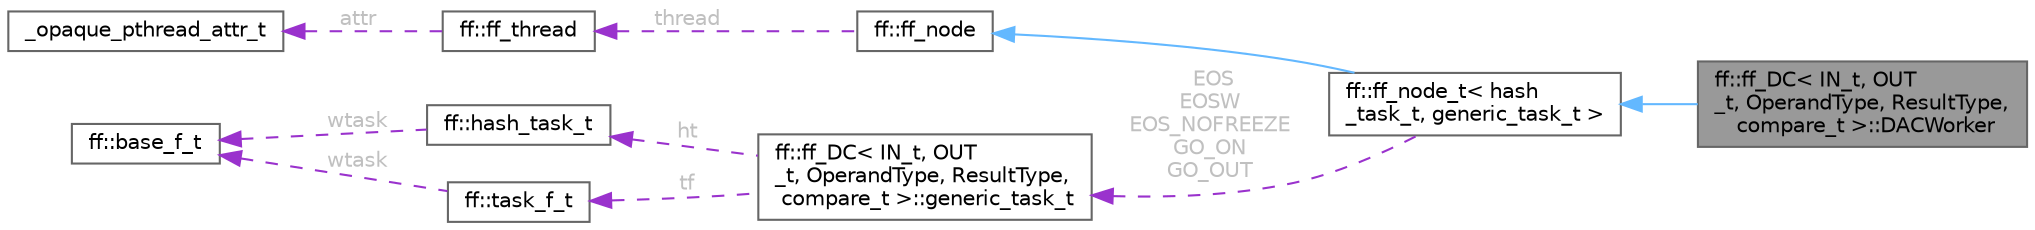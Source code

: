 digraph "ff::ff_DC&lt; IN_t, OUT_t, OperandType, ResultType, compare_t &gt;::DACWorker"
{
 // LATEX_PDF_SIZE
  bgcolor="transparent";
  edge [fontname=Helvetica,fontsize=10,labelfontname=Helvetica,labelfontsize=10];
  node [fontname=Helvetica,fontsize=10,shape=box,height=0.2,width=0.4];
  rankdir="LR";
  Node1 [id="Node000001",label="ff::ff_DC\< IN_t, OUT\l_t, OperandType, ResultType,\l compare_t \>::DACWorker",height=0.2,width=0.4,color="gray40", fillcolor="grey60", style="filled", fontcolor="black",tooltip=" "];
  Node2 -> Node1 [id="edge1_Node000001_Node000002",dir="back",color="steelblue1",style="solid",tooltip=" "];
  Node2 [id="Node000002",label="ff::ff_node_t\< hash\l_task_t, generic_task_t \>",height=0.2,width=0.4,color="gray40", fillcolor="white", style="filled",URL="$structff_1_1ff__node__t.html",tooltip=" "];
  Node3 -> Node2 [id="edge2_Node000002_Node000003",dir="back",color="steelblue1",style="solid",tooltip=" "];
  Node3 [id="Node000003",label="ff::ff_node",height=0.2,width=0.4,color="gray40", fillcolor="white", style="filled",URL="$classff_1_1ff__node.html",tooltip="The FastFlow abstract contanier for a parallel activity (actor)."];
  Node4 -> Node3 [id="edge3_Node000003_Node000004",dir="back",color="darkorchid3",style="dashed",tooltip=" ",label=" thread",fontcolor="grey" ];
  Node4 [id="Node000004",label="ff::ff_thread",height=0.2,width=0.4,color="gray40", fillcolor="white", style="filled",URL="$classff_1_1ff__thread.html",tooltip="thread container for (leaves) ff_node"];
  Node5 -> Node4 [id="edge4_Node000004_Node000005",dir="back",color="darkorchid3",style="dashed",tooltip=" ",label=" attr",fontcolor="grey" ];
  Node5 [id="Node000005",label="_opaque_pthread_attr_t",height=0.2,width=0.4,color="gray40", fillcolor="white", style="filled",URL="$struct__opaque__pthread__attr__t.html",tooltip=" "];
  Node6 -> Node2 [id="edge5_Node000002_Node000006",dir="back",color="darkorchid3",style="dashed",tooltip=" ",label=" EOS\nEOSW\nEOS_NOFREEZE\nGO_ON\nGO_OUT",fontcolor="grey" ];
  Node6 [id="Node000006",label="ff::ff_DC\< IN_t, OUT\l_t, OperandType, ResultType,\l compare_t \>::generic_task_t",height=0.2,width=0.4,color="gray40", fillcolor="white", style="filled",URL="$structff_1_1ff___d_c_1_1generic__task__t.html",tooltip=" "];
  Node7 -> Node6 [id="edge6_Node000006_Node000007",dir="back",color="darkorchid3",style="dashed",tooltip=" ",label=" ht",fontcolor="grey" ];
  Node7 [id="Node000007",label="ff::hash_task_t",height=0.2,width=0.4,color="gray40", fillcolor="white", style="filled",URL="$structff_1_1hash__task__t.html",tooltip=" "];
  Node8 -> Node7 [id="edge7_Node000007_Node000008",dir="back",color="darkorchid3",style="dashed",tooltip=" ",label=" wtask",fontcolor="grey" ];
  Node8 [id="Node000008",label="ff::base_f_t",height=0.2,width=0.4,color="gray40", fillcolor="white", style="filled",URL="$structff_1_1base__f__t.html",tooltip="base class for a generic function call"];
  Node9 -> Node6 [id="edge8_Node000006_Node000009",dir="back",color="darkorchid3",style="dashed",tooltip=" ",label=" tf",fontcolor="grey" ];
  Node9 [id="Node000009",label="ff::task_f_t",height=0.2,width=0.4,color="gray40", fillcolor="white", style="filled",URL="$structff_1_1task__f__t.html",tooltip="task function basic type"];
  Node8 -> Node9 [id="edge9_Node000009_Node000008",dir="back",color="darkorchid3",style="dashed",tooltip=" ",label=" wtask",fontcolor="grey" ];
}
